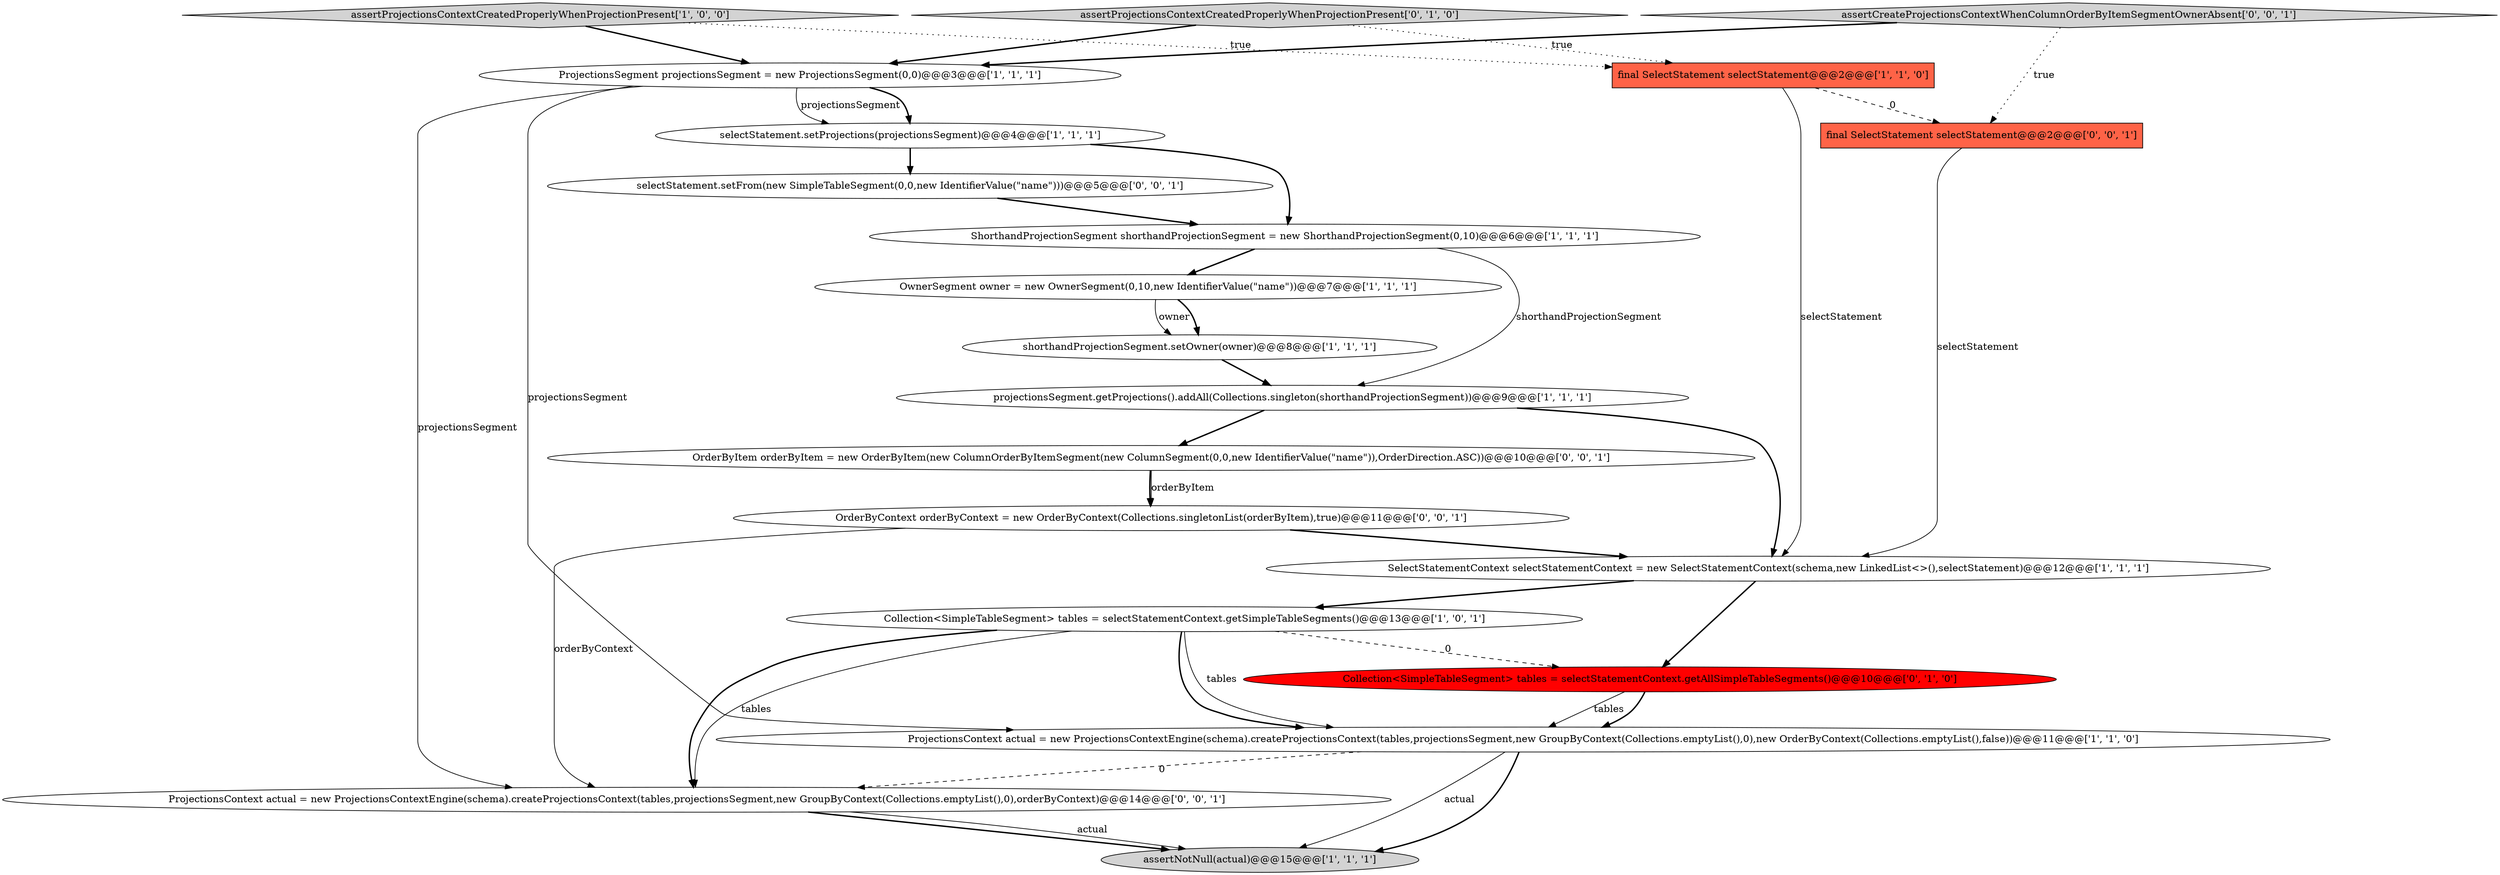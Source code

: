 digraph {
3 [style = filled, label = "assertNotNull(actual)@@@15@@@['1', '1', '1']", fillcolor = lightgray, shape = ellipse image = "AAA0AAABBB1BBB"];
8 [style = filled, label = "ProjectionsContext actual = new ProjectionsContextEngine(schema).createProjectionsContext(tables,projectionsSegment,new GroupByContext(Collections.emptyList(),0),new OrderByContext(Collections.emptyList(),false))@@@11@@@['1', '1', '0']", fillcolor = white, shape = ellipse image = "AAA0AAABBB1BBB"];
16 [style = filled, label = "final SelectStatement selectStatement@@@2@@@['0', '0', '1']", fillcolor = tomato, shape = box image = "AAA0AAABBB3BBB"];
6 [style = filled, label = "assertProjectionsContextCreatedProperlyWhenProjectionPresent['1', '0', '0']", fillcolor = lightgray, shape = diamond image = "AAA0AAABBB1BBB"];
4 [style = filled, label = "selectStatement.setProjections(projectionsSegment)@@@4@@@['1', '1', '1']", fillcolor = white, shape = ellipse image = "AAA0AAABBB1BBB"];
19 [style = filled, label = "assertCreateProjectionsContextWhenColumnOrderByItemSegmentOwnerAbsent['0', '0', '1']", fillcolor = lightgray, shape = diamond image = "AAA0AAABBB3BBB"];
10 [style = filled, label = "Collection<SimpleTableSegment> tables = selectStatementContext.getSimpleTableSegments()@@@13@@@['1', '0', '1']", fillcolor = white, shape = ellipse image = "AAA0AAABBB1BBB"];
11 [style = filled, label = "projectionsSegment.getProjections().addAll(Collections.singleton(shorthandProjectionSegment))@@@9@@@['1', '1', '1']", fillcolor = white, shape = ellipse image = "AAA0AAABBB1BBB"];
1 [style = filled, label = "OwnerSegment owner = new OwnerSegment(0,10,new IdentifierValue(\"name\"))@@@7@@@['1', '1', '1']", fillcolor = white, shape = ellipse image = "AAA0AAABBB1BBB"];
13 [style = filled, label = "Collection<SimpleTableSegment> tables = selectStatementContext.getAllSimpleTableSegments()@@@10@@@['0', '1', '0']", fillcolor = red, shape = ellipse image = "AAA1AAABBB2BBB"];
17 [style = filled, label = "ProjectionsContext actual = new ProjectionsContextEngine(schema).createProjectionsContext(tables,projectionsSegment,new GroupByContext(Collections.emptyList(),0),orderByContext)@@@14@@@['0', '0', '1']", fillcolor = white, shape = ellipse image = "AAA0AAABBB3BBB"];
9 [style = filled, label = "ProjectionsSegment projectionsSegment = new ProjectionsSegment(0,0)@@@3@@@['1', '1', '1']", fillcolor = white, shape = ellipse image = "AAA0AAABBB1BBB"];
2 [style = filled, label = "SelectStatementContext selectStatementContext = new SelectStatementContext(schema,new LinkedList<>(),selectStatement)@@@12@@@['1', '1', '1']", fillcolor = white, shape = ellipse image = "AAA0AAABBB1BBB"];
7 [style = filled, label = "final SelectStatement selectStatement@@@2@@@['1', '1', '0']", fillcolor = tomato, shape = box image = "AAA0AAABBB1BBB"];
12 [style = filled, label = "assertProjectionsContextCreatedProperlyWhenProjectionPresent['0', '1', '0']", fillcolor = lightgray, shape = diamond image = "AAA0AAABBB2BBB"];
15 [style = filled, label = "selectStatement.setFrom(new SimpleTableSegment(0,0,new IdentifierValue(\"name\")))@@@5@@@['0', '0', '1']", fillcolor = white, shape = ellipse image = "AAA0AAABBB3BBB"];
18 [style = filled, label = "OrderByContext orderByContext = new OrderByContext(Collections.singletonList(orderByItem),true)@@@11@@@['0', '0', '1']", fillcolor = white, shape = ellipse image = "AAA0AAABBB3BBB"];
14 [style = filled, label = "OrderByItem orderByItem = new OrderByItem(new ColumnOrderByItemSegment(new ColumnSegment(0,0,new IdentifierValue(\"name\")),OrderDirection.ASC))@@@10@@@['0', '0', '1']", fillcolor = white, shape = ellipse image = "AAA0AAABBB3BBB"];
5 [style = filled, label = "ShorthandProjectionSegment shorthandProjectionSegment = new ShorthandProjectionSegment(0,10)@@@6@@@['1', '1', '1']", fillcolor = white, shape = ellipse image = "AAA0AAABBB1BBB"];
0 [style = filled, label = "shorthandProjectionSegment.setOwner(owner)@@@8@@@['1', '1', '1']", fillcolor = white, shape = ellipse image = "AAA0AAABBB1BBB"];
13->8 [style = solid, label="tables"];
10->17 [style = solid, label="tables"];
9->4 [style = solid, label="projectionsSegment"];
9->17 [style = solid, label="projectionsSegment"];
11->14 [style = bold, label=""];
7->16 [style = dashed, label="0"];
8->3 [style = solid, label="actual"];
9->4 [style = bold, label=""];
7->2 [style = solid, label="selectStatement"];
8->3 [style = bold, label=""];
4->15 [style = bold, label=""];
10->8 [style = solid, label="tables"];
1->0 [style = solid, label="owner"];
0->11 [style = bold, label=""];
16->2 [style = solid, label="selectStatement"];
10->17 [style = bold, label=""];
1->0 [style = bold, label=""];
10->13 [style = dashed, label="0"];
18->2 [style = bold, label=""];
2->10 [style = bold, label=""];
12->9 [style = bold, label=""];
11->2 [style = bold, label=""];
15->5 [style = bold, label=""];
2->13 [style = bold, label=""];
5->1 [style = bold, label=""];
10->8 [style = bold, label=""];
19->9 [style = bold, label=""];
5->11 [style = solid, label="shorthandProjectionSegment"];
19->16 [style = dotted, label="true"];
17->3 [style = bold, label=""];
6->7 [style = dotted, label="true"];
8->17 [style = dashed, label="0"];
14->18 [style = bold, label=""];
6->9 [style = bold, label=""];
13->8 [style = bold, label=""];
12->7 [style = dotted, label="true"];
18->17 [style = solid, label="orderByContext"];
17->3 [style = solid, label="actual"];
4->5 [style = bold, label=""];
9->8 [style = solid, label="projectionsSegment"];
14->18 [style = solid, label="orderByItem"];
}

